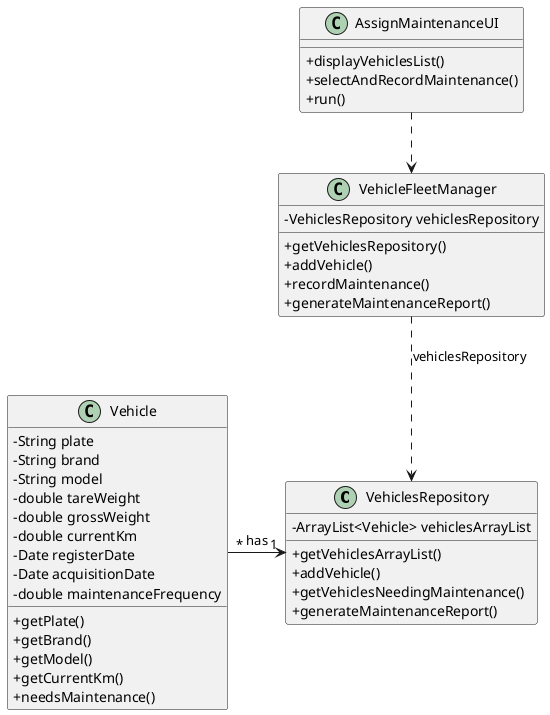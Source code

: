 @startuml
skinparam classAttributeIconSize 0
skinparam monochrome false
skinparam packageStyle rectangle
skinparam shadowing false
skinparam linetype polyline
skinparam linetype orto

class VehiclesRepository {
    - ArrayList<Vehicle> vehiclesArrayList
    + getVehiclesArrayList()
    + addVehicle()
    + getVehiclesNeedingMaintenance()
    + generateMaintenanceReport()
}

class Vehicle {
    - String plate
    - String brand
    - String model
    - double tareWeight
    - double grossWeight
    - double currentKm
    - Date registerDate
    - Date acquisitionDate
    - double maintenanceFrequency
    + getPlate()
    + getBrand()
    + getModel()
    + getCurrentKm()
    + needsMaintenance()
}

class VehicleFleetManager {
    - VehiclesRepository vehiclesRepository
    + getVehiclesRepository()
    + addVehicle()
    + recordMaintenance()
    + generateMaintenanceReport()
}

class AssignMaintenanceUI {
    + displayVehiclesList()
    + selectAndRecordMaintenance()
    + run()
}


Vehicle "*" -> "1" VehiclesRepository : has
AssignMaintenanceUI ..> VehicleFleetManager
VehicleFleetManager ..> VehiclesRepository : vehiclesRepository

@enduml
